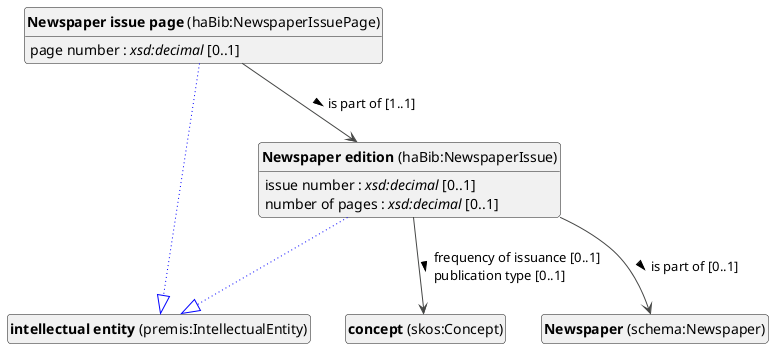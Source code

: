 @startuml
!theme vibrant
skinparam classFontSize 14
!define LIGHTORANGE
skinparam componentStyle uml2
skinparam wrapMessageWidth 1000
skinparam wrapWidth 1000
' skinparam ArrowColor #Maroon
' Remove shadows
skinparam shadowing false
'skinparam linetype polyline
skinparam ArrowMessageAlignment left
top to bottom direction


class "<b>Newspaper</b> (schema:Newspaper)" as schema_Newspaper [[#schema%3ANewspaper]]
class "<b>Newspaper edition</b> (haBib:NewspaperIssue)" as haBib_NewspaperIssue [[#haBib%3ANewspaperIssue]]
class "<b>intellectual entity</b> (premis:IntellectualEntity)" as premis_IntellectualEntity [[#premis%3AIntellectualEntity]]
class "<b>Newspaper issue page</b> (haBib:NewspaperIssuePage)" as haBib_NewspaperIssuePage [[#haBib%3ANewspaperIssuePage]]
class "<b>intellectual entity</b> (premis:IntellectualEntity)" as premis_IntellectualEntity [[#premis%3AIntellectualEntity]]
class "<b>concept</b> (skos:Concept)" as skos_Concept [[../../terms/en#skos%3AConcept]]



haBib_NewspaperIssue --|> premis_IntellectualEntity #blue;line.dotted;text:blue

haBib_NewspaperIssue : issue number : <i>xsd:decimal</i> [0..1]
haBib_NewspaperIssue : number of pages : <i>xsd:decimal</i> [0..1]
haBib_NewspaperIssue --> schema_Newspaper :is part of [0..1]  > 
haBib_NewspaperIssue --> skos_Concept :frequency of issuance [0..1]  \lpublication type [0..1]  > 


haBib_NewspaperIssuePage --|> premis_IntellectualEntity #blue;line.dotted;text:blue

haBib_NewspaperIssuePage : page number : <i>xsd:decimal</i> [0..1]
haBib_NewspaperIssuePage --> haBib_NewspaperIssue :is part of [1..1]  > 





hide circle
hide methods
hide empty members
@enduml



